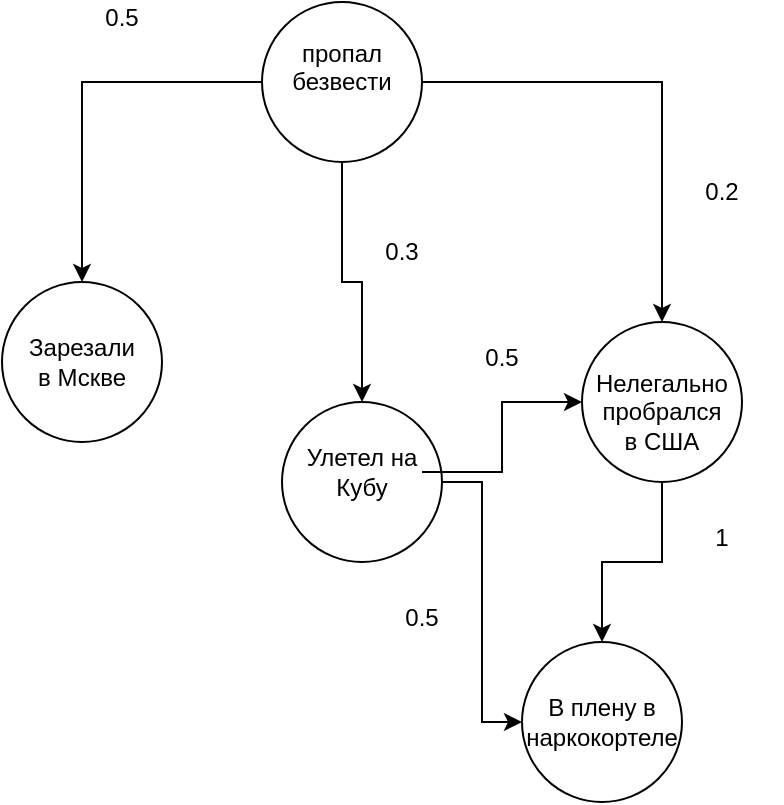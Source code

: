 <mxfile version="24.7.8">
  <diagram name="Страница — 1" id="wNoyQcsM_VwiZdqMJ1FN">
    <mxGraphModel dx="2074" dy="1204" grid="1" gridSize="10" guides="1" tooltips="1" connect="1" arrows="1" fold="1" page="1" pageScale="1" pageWidth="827" pageHeight="1169" math="0" shadow="0">
      <root>
        <mxCell id="0" />
        <mxCell id="1" parent="0" />
        <mxCell id="51xXQuPHOVNAZg25iN_P-6" style="edgeStyle=orthogonalEdgeStyle;rounded=0;orthogonalLoop=1;jettySize=auto;html=1;entryX=0.5;entryY=0;entryDx=0;entryDy=0;" edge="1" parent="1" source="51xXQuPHOVNAZg25iN_P-1" target="51xXQuPHOVNAZg25iN_P-2">
          <mxGeometry relative="1" as="geometry" />
        </mxCell>
        <mxCell id="51xXQuPHOVNAZg25iN_P-7" style="edgeStyle=orthogonalEdgeStyle;rounded=0;orthogonalLoop=1;jettySize=auto;html=1;" edge="1" parent="1" source="51xXQuPHOVNAZg25iN_P-1" target="51xXQuPHOVNAZg25iN_P-3">
          <mxGeometry relative="1" as="geometry" />
        </mxCell>
        <mxCell id="51xXQuPHOVNAZg25iN_P-8" style="edgeStyle=orthogonalEdgeStyle;rounded=0;orthogonalLoop=1;jettySize=auto;html=1;entryX=0.5;entryY=0;entryDx=0;entryDy=0;" edge="1" parent="1" source="51xXQuPHOVNAZg25iN_P-1" target="51xXQuPHOVNAZg25iN_P-4">
          <mxGeometry relative="1" as="geometry" />
        </mxCell>
        <mxCell id="51xXQuPHOVNAZg25iN_P-1" value="" style="ellipse;whiteSpace=wrap;html=1;aspect=fixed;" vertex="1" parent="1">
          <mxGeometry x="350" y="360" width="80" height="80" as="geometry" />
        </mxCell>
        <mxCell id="51xXQuPHOVNAZg25iN_P-2" value="" style="ellipse;whiteSpace=wrap;html=1;aspect=fixed;" vertex="1" parent="1">
          <mxGeometry x="220" y="500" width="80" height="80" as="geometry" />
        </mxCell>
        <mxCell id="51xXQuPHOVNAZg25iN_P-9" style="edgeStyle=orthogonalEdgeStyle;rounded=0;orthogonalLoop=1;jettySize=auto;html=1;entryX=0;entryY=0.5;entryDx=0;entryDy=0;" edge="1" parent="1" source="51xXQuPHOVNAZg25iN_P-3" target="51xXQuPHOVNAZg25iN_P-5">
          <mxGeometry relative="1" as="geometry" />
        </mxCell>
        <mxCell id="51xXQuPHOVNAZg25iN_P-3" value="" style="ellipse;whiteSpace=wrap;html=1;aspect=fixed;" vertex="1" parent="1">
          <mxGeometry x="360" y="560" width="80" height="80" as="geometry" />
        </mxCell>
        <mxCell id="51xXQuPHOVNAZg25iN_P-10" style="edgeStyle=orthogonalEdgeStyle;rounded=0;orthogonalLoop=1;jettySize=auto;html=1;entryX=0.5;entryY=0;entryDx=0;entryDy=0;" edge="1" parent="1" source="51xXQuPHOVNAZg25iN_P-4" target="51xXQuPHOVNAZg25iN_P-5">
          <mxGeometry relative="1" as="geometry" />
        </mxCell>
        <mxCell id="51xXQuPHOVNAZg25iN_P-4" value="" style="ellipse;whiteSpace=wrap;html=1;aspect=fixed;" vertex="1" parent="1">
          <mxGeometry x="510" y="520" width="80" height="80" as="geometry" />
        </mxCell>
        <mxCell id="51xXQuPHOVNAZg25iN_P-5" value="" style="ellipse;whiteSpace=wrap;html=1;aspect=fixed;" vertex="1" parent="1">
          <mxGeometry x="480" y="680" width="80" height="80" as="geometry" />
        </mxCell>
        <mxCell id="51xXQuPHOVNAZg25iN_P-11" value="пропал безвести&lt;div&gt;&lt;br&gt;&lt;/div&gt;" style="text;html=1;align=center;verticalAlign=middle;whiteSpace=wrap;rounded=0;" vertex="1" parent="1">
          <mxGeometry x="360" y="385" width="60" height="30" as="geometry" />
        </mxCell>
        <mxCell id="51xXQuPHOVNAZg25iN_P-12" value="&lt;div&gt;Зарезали в Мскве&lt;/div&gt;" style="text;html=1;align=center;verticalAlign=middle;whiteSpace=wrap;rounded=0;" vertex="1" parent="1">
          <mxGeometry x="230" y="525" width="60" height="30" as="geometry" />
        </mxCell>
        <mxCell id="51xXQuPHOVNAZg25iN_P-15" style="edgeStyle=orthogonalEdgeStyle;rounded=0;orthogonalLoop=1;jettySize=auto;html=1;entryX=0;entryY=0.5;entryDx=0;entryDy=0;" edge="1" parent="1" source="51xXQuPHOVNAZg25iN_P-13" target="51xXQuPHOVNAZg25iN_P-4">
          <mxGeometry relative="1" as="geometry" />
        </mxCell>
        <mxCell id="51xXQuPHOVNAZg25iN_P-13" value="&lt;div&gt;Улетел на Кубу&lt;/div&gt;" style="text;html=1;align=center;verticalAlign=middle;whiteSpace=wrap;rounded=0;" vertex="1" parent="1">
          <mxGeometry x="370" y="580" width="60" height="30" as="geometry" />
        </mxCell>
        <mxCell id="51xXQuPHOVNAZg25iN_P-14" value="&lt;div&gt;Нелегально пробрался в США&lt;/div&gt;" style="text;html=1;align=center;verticalAlign=middle;whiteSpace=wrap;rounded=0;" vertex="1" parent="1">
          <mxGeometry x="520" y="550" width="60" height="30" as="geometry" />
        </mxCell>
        <mxCell id="51xXQuPHOVNAZg25iN_P-17" value="&lt;div&gt;В плену в наркокортеле&lt;/div&gt;" style="text;html=1;align=center;verticalAlign=middle;whiteSpace=wrap;rounded=0;" vertex="1" parent="1">
          <mxGeometry x="490" y="705" width="60" height="30" as="geometry" />
        </mxCell>
        <mxCell id="51xXQuPHOVNAZg25iN_P-18" value="0.5&lt;div&gt;&lt;span style=&quot;color: rgba(0, 0, 0, 0); font-family: monospace; font-size: 0px; text-align: start; text-wrap: nowrap;&quot;&gt;%3CmxGraphModel%3E%3Croot%3E%3CmxCell%20id%3D%220%22%2F%3E%3CmxCell%20id%3D%221%22%20parent%3D%220%22%2F%3E%3CmxCell%20id%3D%222%22%20value%3D%22%26lt%3Bdiv%26gt%3B%D0%9D%D0%B5%D0%BB%D0%B5%D0%B3%D0%B0%D0%BB%D1%8C%D0%BD%D0%BE%20%D0%BF%D1%80%D0%BE%D0%B1%D1%80%D0%B0%D0%BB%D1%81%D1%8F%20%D0%B2%20%D0%A1%D0%A8%D0%90%26lt%3B%2Fdiv%26gt%3B%22%20style%3D%22text%3Bhtml%3D1%3Balign%3Dcenter%3BverticalAlign%3Dmiddle%3BwhiteSpace%3Dwrap%3Brounded%3D0%3B%22%20vertex%3D%221%22%20parent%3D%221%22%3E%3CmxGeometry%20x%3D%22520%22%20y%3D%22550%22%20width%3D%2260%22%20height%3D%2230%22%20as%3D%22geometry%22%2F%3E%3C%2FmxCell%3E%3C%2Froot%3E%3C%2FmxGraphModel%3E&lt;/span&gt;&lt;br&gt;&lt;/div&gt;" style="text;html=1;align=center;verticalAlign=middle;whiteSpace=wrap;rounded=0;" vertex="1" parent="1">
          <mxGeometry x="250" y="360" width="60" height="30" as="geometry" />
        </mxCell>
        <mxCell id="51xXQuPHOVNAZg25iN_P-19" value="&lt;div&gt;0.3&lt;/div&gt;" style="text;html=1;align=center;verticalAlign=middle;whiteSpace=wrap;rounded=0;" vertex="1" parent="1">
          <mxGeometry x="390" y="470" width="60" height="30" as="geometry" />
        </mxCell>
        <mxCell id="51xXQuPHOVNAZg25iN_P-20" value="&lt;div&gt;0.2&lt;/div&gt;" style="text;html=1;align=center;verticalAlign=middle;whiteSpace=wrap;rounded=0;" vertex="1" parent="1">
          <mxGeometry x="550" y="440" width="60" height="30" as="geometry" />
        </mxCell>
        <mxCell id="51xXQuPHOVNAZg25iN_P-22" value="0.5&lt;div&gt;&lt;span style=&quot;color: rgba(0, 0, 0, 0); font-family: monospace; font-size: 0px; text-align: start; text-wrap: nowrap;&quot;&gt;%3CmxGraphModel%3E%3Croot%3E%3CmxCell%20id%3D%220%22%2F%3E%3CmxCell%20id%3D%221%22%20parent%3D%220%22%2F%3E%3CmxCell%20id%3D%222%22%20value%3D%22%26lt%3Bdiv%26gt%3B%D0%9D%D0%B5%D0%BB%D0%B5%D0%B3%D0%B0%D0%BB%D1%8C%D0%BD%D0%BE%20%D0%BF%D1%80%D0%BE%D0%B1%D1%80%D0%B0%D0%BB%D1%81%D1%8F%20%D0%B2%20%D0%A1%D0%A8%D0%90%26lt%3B%2Fdiv%26gt%3B%22%20style%3D%22text%3Bhtml%3D1%3Balign%3Dcenter%3BverticalAlign%3Dmiddle%3BwhiteSpace%3Dwrap%3Brounded%3D0%3B%22%20vertex%3D%221%22%20parent%3D%221%22%3E%3CmxGeometry%20x%3D%22520%22%20y%3D%22550%22%20width%3D%2260%22%20height%3D%2230%22%20as%3D%22geometry%22%2F%3E%3C%2FmxCell%3E%3C%2Froot%3E%3C%2FmxGraphModel%3E&lt;/span&gt;&lt;br&gt;&lt;/div&gt;" style="text;html=1;align=center;verticalAlign=middle;whiteSpace=wrap;rounded=0;" vertex="1" parent="1">
          <mxGeometry x="440" y="530" width="60" height="30" as="geometry" />
        </mxCell>
        <mxCell id="51xXQuPHOVNAZg25iN_P-23" value="0.5&lt;div&gt;&lt;span style=&quot;color: rgba(0, 0, 0, 0); font-family: monospace; font-size: 0px; text-align: start; text-wrap: nowrap;&quot;&gt;%3CmxGraphModel%3E%3Croot%3E%3CmxCell%20id%3D%220%22%2F%3E%3CmxCell%20id%3D%221%22%20parent%3D%220%22%2F%3E%3CmxCell%20id%3D%222%22%20value%3D%22%26lt%3Bdiv%26gt%3B%D0%9D%D0%B5%D0%BB%D0%B5%D0%B3%D0%B0%D0%BB%D1%8C%D0%BD%D0%BE%20%D0%BF%D1%80%D0%BE%D0%B1%D1%80%D0%B0%D0%BB%D1%81%D1%8F%20%D0%B2%20%D0%A1%D0%A8%D0%90%26lt%3B%2Fdiv%26gt%3B%22%20style%3D%22text%3Bhtml%3D1%3Balign%3Dcenter%3BverticalAlign%3Dmiddle%3BwhiteSpace%3Dwrap%3Brounded%3D0%3B%22%20vertex%3D%221%22%20parent%3D%221%22%3E%3CmxGeometry%20x%3D%22520%22%20y%3D%22550%22%20width%3D%2260%22%20height%3D%2230%22%20as%3D%22geometry%22%2F%3E%3C%2FmxCell%3E%3C%2Froot%3E%3C%2FmxGraphModel%3E&lt;/span&gt;&lt;br&gt;&lt;/div&gt;" style="text;html=1;align=center;verticalAlign=middle;whiteSpace=wrap;rounded=0;" vertex="1" parent="1">
          <mxGeometry x="400" y="660" width="60" height="30" as="geometry" />
        </mxCell>
        <mxCell id="51xXQuPHOVNAZg25iN_P-24" value="&lt;div&gt;1&lt;/div&gt;&lt;div&gt;&lt;br&gt;&lt;/div&gt;" style="text;html=1;align=center;verticalAlign=middle;whiteSpace=wrap;rounded=0;" vertex="1" parent="1">
          <mxGeometry x="550" y="620" width="60" height="30" as="geometry" />
        </mxCell>
      </root>
    </mxGraphModel>
  </diagram>
</mxfile>
